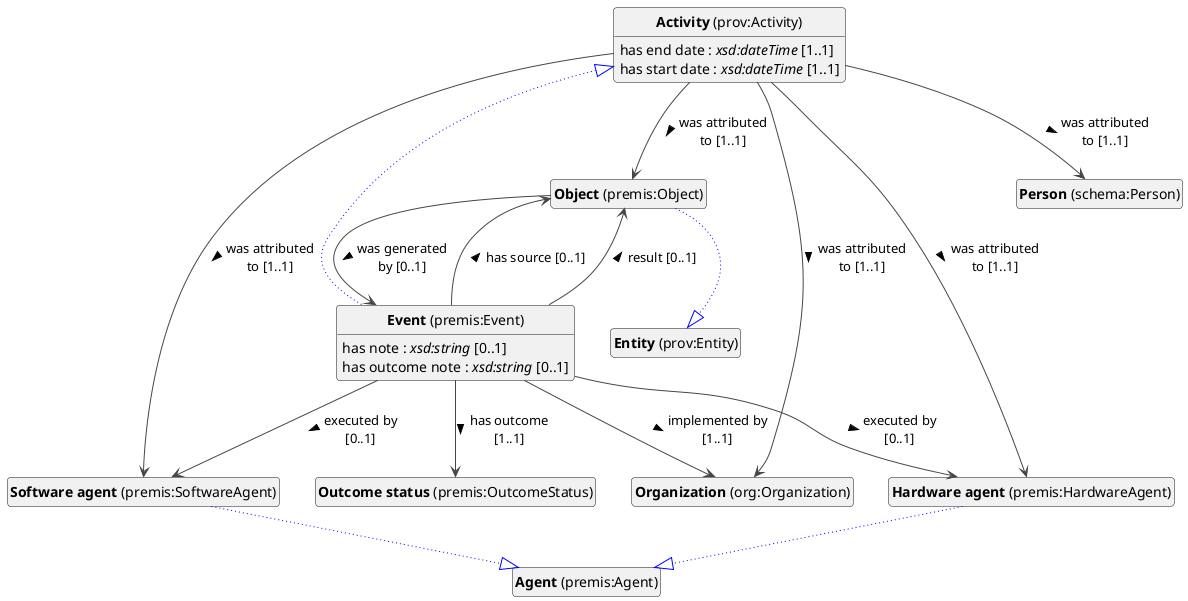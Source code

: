 @startuml
!theme vibrant
skinparam classFontSize 14
!define LIGHTORANGE
skinparam componentStyle uml2
skinparam wrapMessageWidth 100
' skinparam ArrowColor #Maroon
' Remove shadows
skinparam shadowing false
'skinparam linetype polyline
skinparam ArrowMessageAlignment left


class "<b>Activity</b> (prov:Activity)" as prov_Activity [[#prov%3AActivity]]
class "<b>Event</b> (premis:Event)" as premis_Event [[#premis%3AEvent]]
class "<b>Activity</b> (prov:Activity)" as prov_Activity [[#prov%3AActivity]]
class "<b>Object</b> (premis:Object)" as premis_Object [[#premis%3AObject]]
class "<b>Entity</b> (prov:Entity)" as prov_Entity [[#prov%3AEntity]]
class "<b>Outcome status</b> (premis:OutcomeStatus)" as premis_OutcomeStatus [[#premis%3AOutcomeStatus]]
class "<b>Hardware agent</b> (premis:HardwareAgent)" as premis_HardwareAgent [[#premis%3AHardwareAgent]]
class "<b>Agent</b> (premis:Agent)" as premis_Agent [[#premis%3AAgent]]
class "<b>Software agent</b> (premis:SoftwareAgent)" as premis_SoftwareAgent [[#premis%3ASoftwareAgent]]
class "<b>Agent</b> (premis:Agent)" as premis_Agent [[#premis%3AAgent]]
class "<b>Organization</b> (org:Organization)" as org_Organization [[#org%3AOrganization]]
class "<b>Person</b> (schema:Person)" as schema_Person [[#schema%3APerson]]


prov_Activity : has end date : <i>xsd:dateTime</i> [1..1]


prov_Activity : has start date : <i>xsd:dateTime</i> [1..1]


prov_Activity --> premis_Object : was attributed to [1..1] >
prov_Activity --> schema_Person : was attributed to [1..1] >
prov_Activity --> org_Organization : was attributed to [1..1] >
prov_Activity --> premis_SoftwareAgent : was attributed to [1..1] >
prov_Activity --> premis_HardwareAgent : was attributed to [1..1] >

premis_Event --|> prov_Activity #blue;line.dotted;text:blue


premis_Event --> premis_SoftwareAgent : executed by [0..1] >
premis_Event --> premis_HardwareAgent : executed by [0..1] >
premis_Event : has note : <i>xsd:string</i> [0..1]


premis_Event --> premis_OutcomeStatus : has outcome [1..1] >
premis_Event : has outcome note : <i>xsd:string</i> [0..1]


premis_Event --> premis_Object : has source [0..1] >

premis_Event --> org_Organization : implemented by [1..1] >

premis_Event --> premis_Object : result [0..1] >

premis_Object --|> prov_Entity #blue;line.dotted;text:blue


premis_Object --> premis_Event : was generated by [0..1] >



premis_HardwareAgent --|> premis_Agent #blue;line.dotted;text:blue


premis_SoftwareAgent --|> premis_Agent #blue;line.dotted;text:blue







hide circle
hide methods
hide empty members
@enduml


